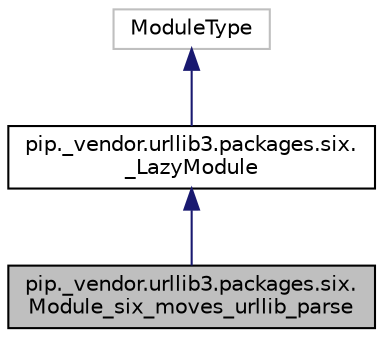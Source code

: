 digraph "pip._vendor.urllib3.packages.six.Module_six_moves_urllib_parse"
{
  edge [fontname="Helvetica",fontsize="10",labelfontname="Helvetica",labelfontsize="10"];
  node [fontname="Helvetica",fontsize="10",shape=record];
  Node3 [label="pip._vendor.urllib3.packages.six.\lModule_six_moves_urllib_parse",height=0.2,width=0.4,color="black", fillcolor="grey75", style="filled", fontcolor="black"];
  Node4 -> Node3 [dir="back",color="midnightblue",fontsize="10",style="solid",fontname="Helvetica"];
  Node4 [label="pip._vendor.urllib3.packages.six.\l_LazyModule",height=0.2,width=0.4,color="black", fillcolor="white", style="filled",URL="$classpip_1_1__vendor_1_1urllib3_1_1packages_1_1six_1_1___lazy_module.html"];
  Node5 -> Node4 [dir="back",color="midnightblue",fontsize="10",style="solid",fontname="Helvetica"];
  Node5 [label="ModuleType",height=0.2,width=0.4,color="grey75", fillcolor="white", style="filled"];
}
